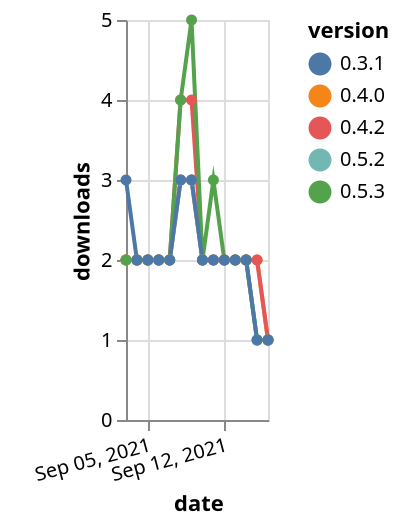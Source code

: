 {"$schema": "https://vega.github.io/schema/vega-lite/v5.json", "description": "A simple bar chart with embedded data.", "data": {"values": [{"date": "2021-09-03", "total": 2522, "delta": 2, "version": "0.4.0"}, {"date": "2021-09-04", "total": 2524, "delta": 2, "version": "0.4.0"}, {"date": "2021-09-05", "total": 2526, "delta": 2, "version": "0.4.0"}, {"date": "2021-09-06", "total": 2528, "delta": 2, "version": "0.4.0"}, {"date": "2021-09-07", "total": 2530, "delta": 2, "version": "0.4.0"}, {"date": "2021-09-08", "total": 2533, "delta": 3, "version": "0.4.0"}, {"date": "2021-09-09", "total": 2536, "delta": 3, "version": "0.4.0"}, {"date": "2021-09-10", "total": 2538, "delta": 2, "version": "0.4.0"}, {"date": "2021-09-11", "total": 2540, "delta": 2, "version": "0.4.0"}, {"date": "2021-09-12", "total": 2542, "delta": 2, "version": "0.4.0"}, {"date": "2021-09-13", "total": 2544, "delta": 2, "version": "0.4.0"}, {"date": "2021-09-14", "total": 2546, "delta": 2, "version": "0.4.0"}, {"date": "2021-09-15", "total": 2548, "delta": 2, "version": "0.4.0"}, {"date": "2021-09-16", "total": 2549, "delta": 1, "version": "0.4.0"}, {"date": "2021-09-03", "total": 2505, "delta": 2, "version": "0.5.2"}, {"date": "2021-09-04", "total": 2507, "delta": 2, "version": "0.5.2"}, {"date": "2021-09-05", "total": 2509, "delta": 2, "version": "0.5.2"}, {"date": "2021-09-06", "total": 2511, "delta": 2, "version": "0.5.2"}, {"date": "2021-09-07", "total": 2513, "delta": 2, "version": "0.5.2"}, {"date": "2021-09-08", "total": 2516, "delta": 3, "version": "0.5.2"}, {"date": "2021-09-09", "total": 2519, "delta": 3, "version": "0.5.2"}, {"date": "2021-09-10", "total": 2521, "delta": 2, "version": "0.5.2"}, {"date": "2021-09-11", "total": 2523, "delta": 2, "version": "0.5.2"}, {"date": "2021-09-12", "total": 2525, "delta": 2, "version": "0.5.2"}, {"date": "2021-09-13", "total": 2527, "delta": 2, "version": "0.5.2"}, {"date": "2021-09-14", "total": 2529, "delta": 2, "version": "0.5.2"}, {"date": "2021-09-15", "total": 2530, "delta": 1, "version": "0.5.2"}, {"date": "2021-09-16", "total": 2531, "delta": 1, "version": "0.5.2"}, {"date": "2021-09-03", "total": 2984, "delta": 2, "version": "0.4.2"}, {"date": "2021-09-04", "total": 2986, "delta": 2, "version": "0.4.2"}, {"date": "2021-09-05", "total": 2988, "delta": 2, "version": "0.4.2"}, {"date": "2021-09-06", "total": 2990, "delta": 2, "version": "0.4.2"}, {"date": "2021-09-07", "total": 2992, "delta": 2, "version": "0.4.2"}, {"date": "2021-09-08", "total": 2996, "delta": 4, "version": "0.4.2"}, {"date": "2021-09-09", "total": 3000, "delta": 4, "version": "0.4.2"}, {"date": "2021-09-10", "total": 3002, "delta": 2, "version": "0.4.2"}, {"date": "2021-09-11", "total": 3004, "delta": 2, "version": "0.4.2"}, {"date": "2021-09-12", "total": 3006, "delta": 2, "version": "0.4.2"}, {"date": "2021-09-13", "total": 3008, "delta": 2, "version": "0.4.2"}, {"date": "2021-09-14", "total": 3010, "delta": 2, "version": "0.4.2"}, {"date": "2021-09-15", "total": 3012, "delta": 2, "version": "0.4.2"}, {"date": "2021-09-16", "total": 3013, "delta": 1, "version": "0.4.2"}, {"date": "2021-09-03", "total": 21911, "delta": 2, "version": "0.5.3"}, {"date": "2021-09-04", "total": 21913, "delta": 2, "version": "0.5.3"}, {"date": "2021-09-05", "total": 21915, "delta": 2, "version": "0.5.3"}, {"date": "2021-09-06", "total": 21917, "delta": 2, "version": "0.5.3"}, {"date": "2021-09-07", "total": 21919, "delta": 2, "version": "0.5.3"}, {"date": "2021-09-08", "total": 21923, "delta": 4, "version": "0.5.3"}, {"date": "2021-09-09", "total": 21928, "delta": 5, "version": "0.5.3"}, {"date": "2021-09-10", "total": 21930, "delta": 2, "version": "0.5.3"}, {"date": "2021-09-11", "total": 21933, "delta": 3, "version": "0.5.3"}, {"date": "2021-09-12", "total": 21935, "delta": 2, "version": "0.5.3"}, {"date": "2021-09-13", "total": 21937, "delta": 2, "version": "0.5.3"}, {"date": "2021-09-14", "total": 21939, "delta": 2, "version": "0.5.3"}, {"date": "2021-09-15", "total": 21940, "delta": 1, "version": "0.5.3"}, {"date": "2021-09-16", "total": 21941, "delta": 1, "version": "0.5.3"}, {"date": "2021-09-03", "total": 2529, "delta": 3, "version": "0.3.1"}, {"date": "2021-09-04", "total": 2531, "delta": 2, "version": "0.3.1"}, {"date": "2021-09-05", "total": 2533, "delta": 2, "version": "0.3.1"}, {"date": "2021-09-06", "total": 2535, "delta": 2, "version": "0.3.1"}, {"date": "2021-09-07", "total": 2537, "delta": 2, "version": "0.3.1"}, {"date": "2021-09-08", "total": 2540, "delta": 3, "version": "0.3.1"}, {"date": "2021-09-09", "total": 2543, "delta": 3, "version": "0.3.1"}, {"date": "2021-09-10", "total": 2545, "delta": 2, "version": "0.3.1"}, {"date": "2021-09-11", "total": 2547, "delta": 2, "version": "0.3.1"}, {"date": "2021-09-12", "total": 2549, "delta": 2, "version": "0.3.1"}, {"date": "2021-09-13", "total": 2551, "delta": 2, "version": "0.3.1"}, {"date": "2021-09-14", "total": 2553, "delta": 2, "version": "0.3.1"}, {"date": "2021-09-15", "total": 2554, "delta": 1, "version": "0.3.1"}, {"date": "2021-09-16", "total": 2555, "delta": 1, "version": "0.3.1"}]}, "width": "container", "mark": {"type": "line", "point": {"filled": true}}, "encoding": {"x": {"field": "date", "type": "temporal", "timeUnit": "yearmonthdate", "title": "date", "axis": {"labelAngle": -15}}, "y": {"field": "delta", "type": "quantitative", "title": "downloads"}, "color": {"field": "version", "type": "nominal"}, "tooltip": {"field": "delta"}}}
